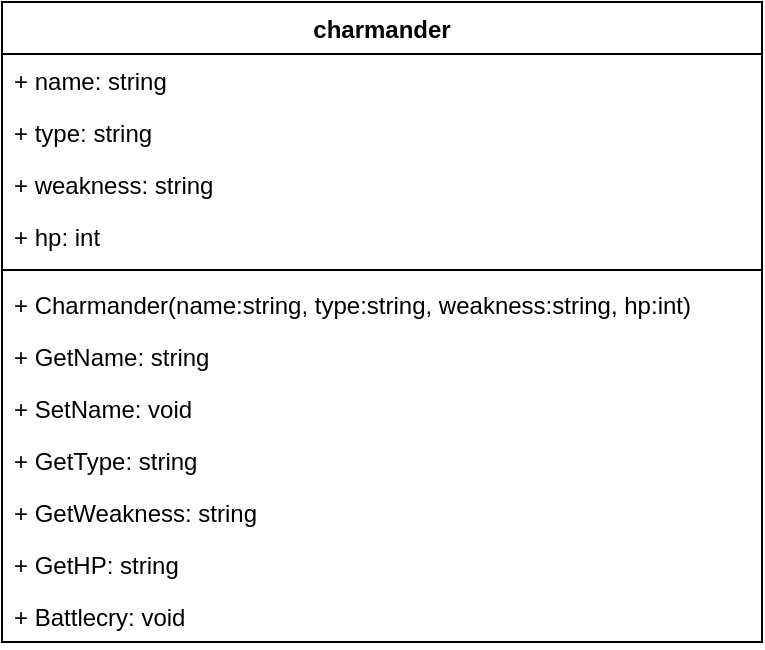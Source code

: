 <mxfile version="21.2.8" type="device">
  <diagram name="Pagina-1" id="cxQ516iiML05aFhaQN0r">
    <mxGraphModel dx="1418" dy="828" grid="1" gridSize="10" guides="1" tooltips="1" connect="1" arrows="1" fold="1" page="1" pageScale="1" pageWidth="827" pageHeight="1169" math="0" shadow="0">
      <root>
        <mxCell id="0" />
        <mxCell id="1" parent="0" />
        <mxCell id="-A3MiSRG3BQkmkgkn8zV-6" value="charmander" style="swimlane;fontStyle=1;align=center;verticalAlign=top;childLayout=stackLayout;horizontal=1;startSize=26;horizontalStack=0;resizeParent=1;resizeParentMax=0;resizeLast=0;collapsible=1;marginBottom=0;whiteSpace=wrap;html=1;" vertex="1" parent="1">
          <mxGeometry x="250" y="260" width="380" height="320" as="geometry" />
        </mxCell>
        <mxCell id="-A3MiSRG3BQkmkgkn8zV-2" value="+ name: string" style="text;strokeColor=none;fillColor=none;align=left;verticalAlign=top;spacingLeft=4;spacingRight=4;overflow=hidden;rotatable=0;points=[[0,0.5],[1,0.5]];portConstraint=eastwest;whiteSpace=wrap;html=1;" vertex="1" parent="-A3MiSRG3BQkmkgkn8zV-6">
          <mxGeometry y="26" width="380" height="26" as="geometry" />
        </mxCell>
        <mxCell id="-A3MiSRG3BQkmkgkn8zV-3" value="+ type: string" style="text;strokeColor=none;fillColor=none;align=left;verticalAlign=top;spacingLeft=4;spacingRight=4;overflow=hidden;rotatable=0;points=[[0,0.5],[1,0.5]];portConstraint=eastwest;whiteSpace=wrap;html=1;" vertex="1" parent="-A3MiSRG3BQkmkgkn8zV-6">
          <mxGeometry y="52" width="380" height="26" as="geometry" />
        </mxCell>
        <mxCell id="-A3MiSRG3BQkmkgkn8zV-4" value="+ weakness: string" style="text;strokeColor=none;fillColor=none;align=left;verticalAlign=top;spacingLeft=4;spacingRight=4;overflow=hidden;rotatable=0;points=[[0,0.5],[1,0.5]];portConstraint=eastwest;whiteSpace=wrap;html=1;" vertex="1" parent="-A3MiSRG3BQkmkgkn8zV-6">
          <mxGeometry y="78" width="380" height="26" as="geometry" />
        </mxCell>
        <mxCell id="-A3MiSRG3BQkmkgkn8zV-7" value="+ hp: int" style="text;strokeColor=none;fillColor=none;align=left;verticalAlign=top;spacingLeft=4;spacingRight=4;overflow=hidden;rotatable=0;points=[[0,0.5],[1,0.5]];portConstraint=eastwest;whiteSpace=wrap;html=1;" vertex="1" parent="-A3MiSRG3BQkmkgkn8zV-6">
          <mxGeometry y="104" width="380" height="26" as="geometry" />
        </mxCell>
        <mxCell id="-A3MiSRG3BQkmkgkn8zV-8" value="" style="line;strokeWidth=1;fillColor=none;align=left;verticalAlign=middle;spacingTop=-1;spacingLeft=3;spacingRight=3;rotatable=0;labelPosition=right;points=[];portConstraint=eastwest;strokeColor=inherit;" vertex="1" parent="-A3MiSRG3BQkmkgkn8zV-6">
          <mxGeometry y="130" width="380" height="8" as="geometry" />
        </mxCell>
        <mxCell id="-A3MiSRG3BQkmkgkn8zV-9" value="+ Charmander(name:string, type:string, weakness:string, hp:int)" style="text;strokeColor=none;fillColor=none;align=left;verticalAlign=top;spacingLeft=4;spacingRight=4;overflow=hidden;rotatable=0;points=[[0,0.5],[1,0.5]];portConstraint=eastwest;whiteSpace=wrap;html=1;" vertex="1" parent="-A3MiSRG3BQkmkgkn8zV-6">
          <mxGeometry y="138" width="380" height="26" as="geometry" />
        </mxCell>
        <mxCell id="-A3MiSRG3BQkmkgkn8zV-12" value="+ GetName: string" style="text;strokeColor=none;fillColor=none;align=left;verticalAlign=top;spacingLeft=4;spacingRight=4;overflow=hidden;rotatable=0;points=[[0,0.5],[1,0.5]];portConstraint=eastwest;whiteSpace=wrap;html=1;" vertex="1" parent="-A3MiSRG3BQkmkgkn8zV-6">
          <mxGeometry y="164" width="380" height="26" as="geometry" />
        </mxCell>
        <mxCell id="-A3MiSRG3BQkmkgkn8zV-13" value="+ SetName: void" style="text;strokeColor=none;fillColor=none;align=left;verticalAlign=top;spacingLeft=4;spacingRight=4;overflow=hidden;rotatable=0;points=[[0,0.5],[1,0.5]];portConstraint=eastwest;whiteSpace=wrap;html=1;" vertex="1" parent="-A3MiSRG3BQkmkgkn8zV-6">
          <mxGeometry y="190" width="380" height="26" as="geometry" />
        </mxCell>
        <mxCell id="-A3MiSRG3BQkmkgkn8zV-14" value="+ GetType: string" style="text;strokeColor=none;fillColor=none;align=left;verticalAlign=top;spacingLeft=4;spacingRight=4;overflow=hidden;rotatable=0;points=[[0,0.5],[1,0.5]];portConstraint=eastwest;whiteSpace=wrap;html=1;" vertex="1" parent="-A3MiSRG3BQkmkgkn8zV-6">
          <mxGeometry y="216" width="380" height="26" as="geometry" />
        </mxCell>
        <mxCell id="-A3MiSRG3BQkmkgkn8zV-15" value="+ GetWeakness: string" style="text;strokeColor=none;fillColor=none;align=left;verticalAlign=top;spacingLeft=4;spacingRight=4;overflow=hidden;rotatable=0;points=[[0,0.5],[1,0.5]];portConstraint=eastwest;whiteSpace=wrap;html=1;" vertex="1" parent="-A3MiSRG3BQkmkgkn8zV-6">
          <mxGeometry y="242" width="380" height="26" as="geometry" />
        </mxCell>
        <mxCell id="-A3MiSRG3BQkmkgkn8zV-16" value="+ GetHP: string" style="text;strokeColor=none;fillColor=none;align=left;verticalAlign=top;spacingLeft=4;spacingRight=4;overflow=hidden;rotatable=0;points=[[0,0.5],[1,0.5]];portConstraint=eastwest;whiteSpace=wrap;html=1;" vertex="1" parent="-A3MiSRG3BQkmkgkn8zV-6">
          <mxGeometry y="268" width="380" height="26" as="geometry" />
        </mxCell>
        <mxCell id="-A3MiSRG3BQkmkgkn8zV-17" value="+ Battlecry: void" style="text;strokeColor=none;fillColor=none;align=left;verticalAlign=top;spacingLeft=4;spacingRight=4;overflow=hidden;rotatable=0;points=[[0,0.5],[1,0.5]];portConstraint=eastwest;whiteSpace=wrap;html=1;" vertex="1" parent="-A3MiSRG3BQkmkgkn8zV-6">
          <mxGeometry y="294" width="380" height="26" as="geometry" />
        </mxCell>
      </root>
    </mxGraphModel>
  </diagram>
</mxfile>
